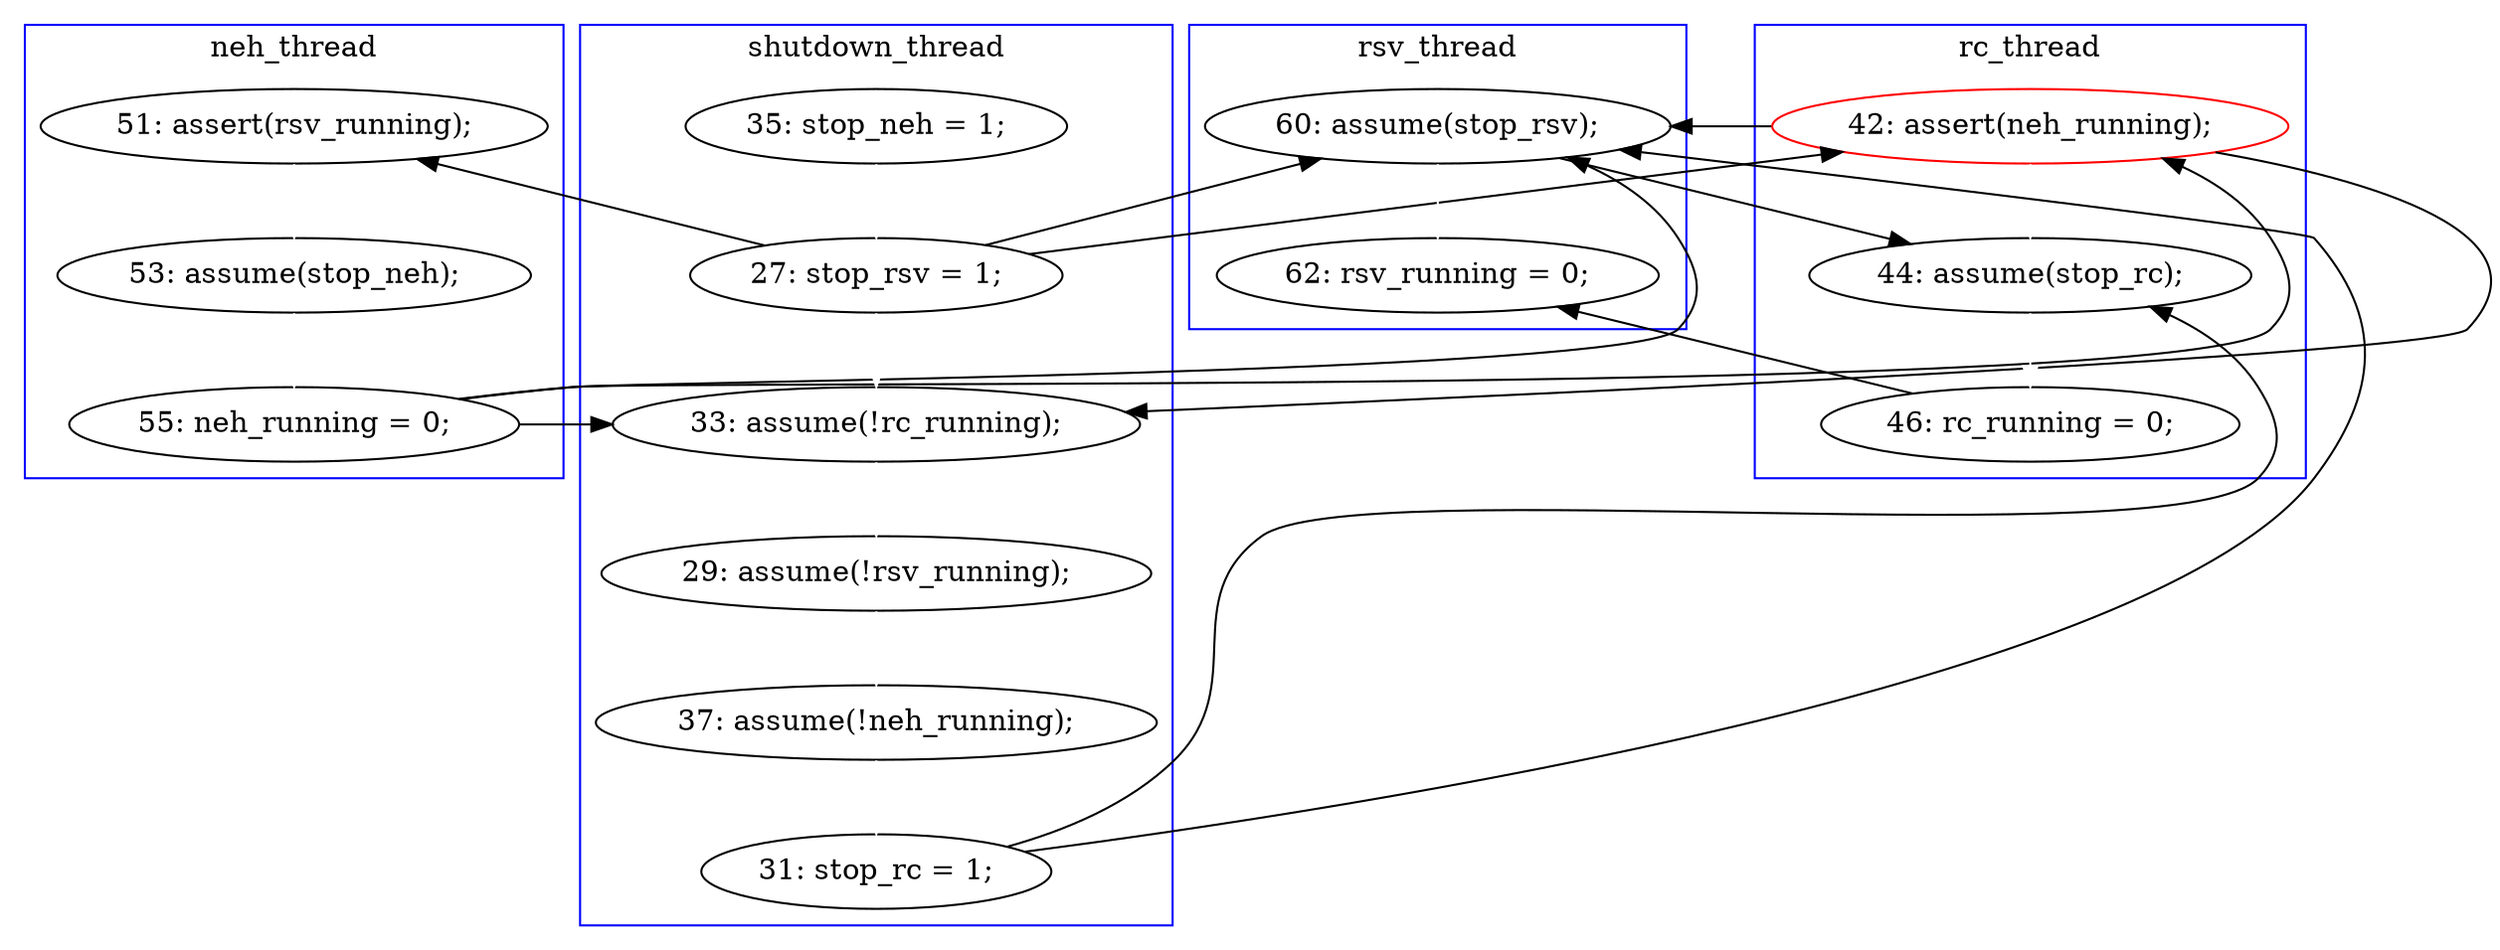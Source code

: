 digraph Counterexample {
	18 -> 21 [color = black, style = solid, constraint = false]
	12 -> 14 [color = white, style = solid]
	20 -> 29 [color = black, style = solid, constraint = false]
	20 -> 21 [color = black, style = solid, constraint = false]
	26 -> 29 [color = black, style = solid, constraint = false]
	14 -> 15 [color = black, style = solid, constraint = false]
	29 -> 34 [color = white, style = solid]
	16 -> 18 [color = white, style = solid]
	29 -> 32 [color = black, style = solid, constraint = false]
	14 -> 21 [color = white, style = solid]
	33 -> 34 [color = black, style = solid, constraint = false]
	24 -> 26 [color = white, style = solid]
	15 -> 16 [color = white, style = solid]
	32 -> 33 [color = white, style = solid]
	23 -> 24 [color = white, style = solid]
	20 -> 32 [color = white, style = solid]
	26 -> 32 [color = black, style = solid, constraint = false]
	21 -> 23 [color = white, style = solid]
	18 -> 20 [color = black, style = solid, constraint = false]
	18 -> 29 [color = black, style = solid, constraint = false]
	14 -> 29 [color = black, style = solid, constraint = false]
	14 -> 20 [color = black, style = solid, constraint = false]
	subgraph cluster1 {
		label = shutdown_thread
		color = blue
		26  [label = "31: stop_rc = 1;"]
		24  [label = "37: assume(!neh_running);"]
		21  [label = "33: assume(!rc_running);"]
		12  [label = "35: stop_neh = 1;"]
		14  [label = "27: stop_rsv = 1;"]
		23  [label = "29: assume(!rsv_running);"]
	}
	subgraph cluster3 {
		label = neh_thread
		color = blue
		15  [label = "51: assert(rsv_running);"]
		16  [label = "53: assume(stop_neh);"]
		18  [label = "55: neh_running = 0;"]
	}
	subgraph cluster4 {
		label = rsv_thread
		color = blue
		29  [label = "60: assume(stop_rsv);"]
		34  [label = "62: rsv_running = 0;"]
	}
	subgraph cluster2 {
		label = rc_thread
		color = blue
		33  [label = "46: rc_running = 0;"]
		32  [label = "44: assume(stop_rc);"]
		20  [label = "42: assert(neh_running);", color = red]
	}
}